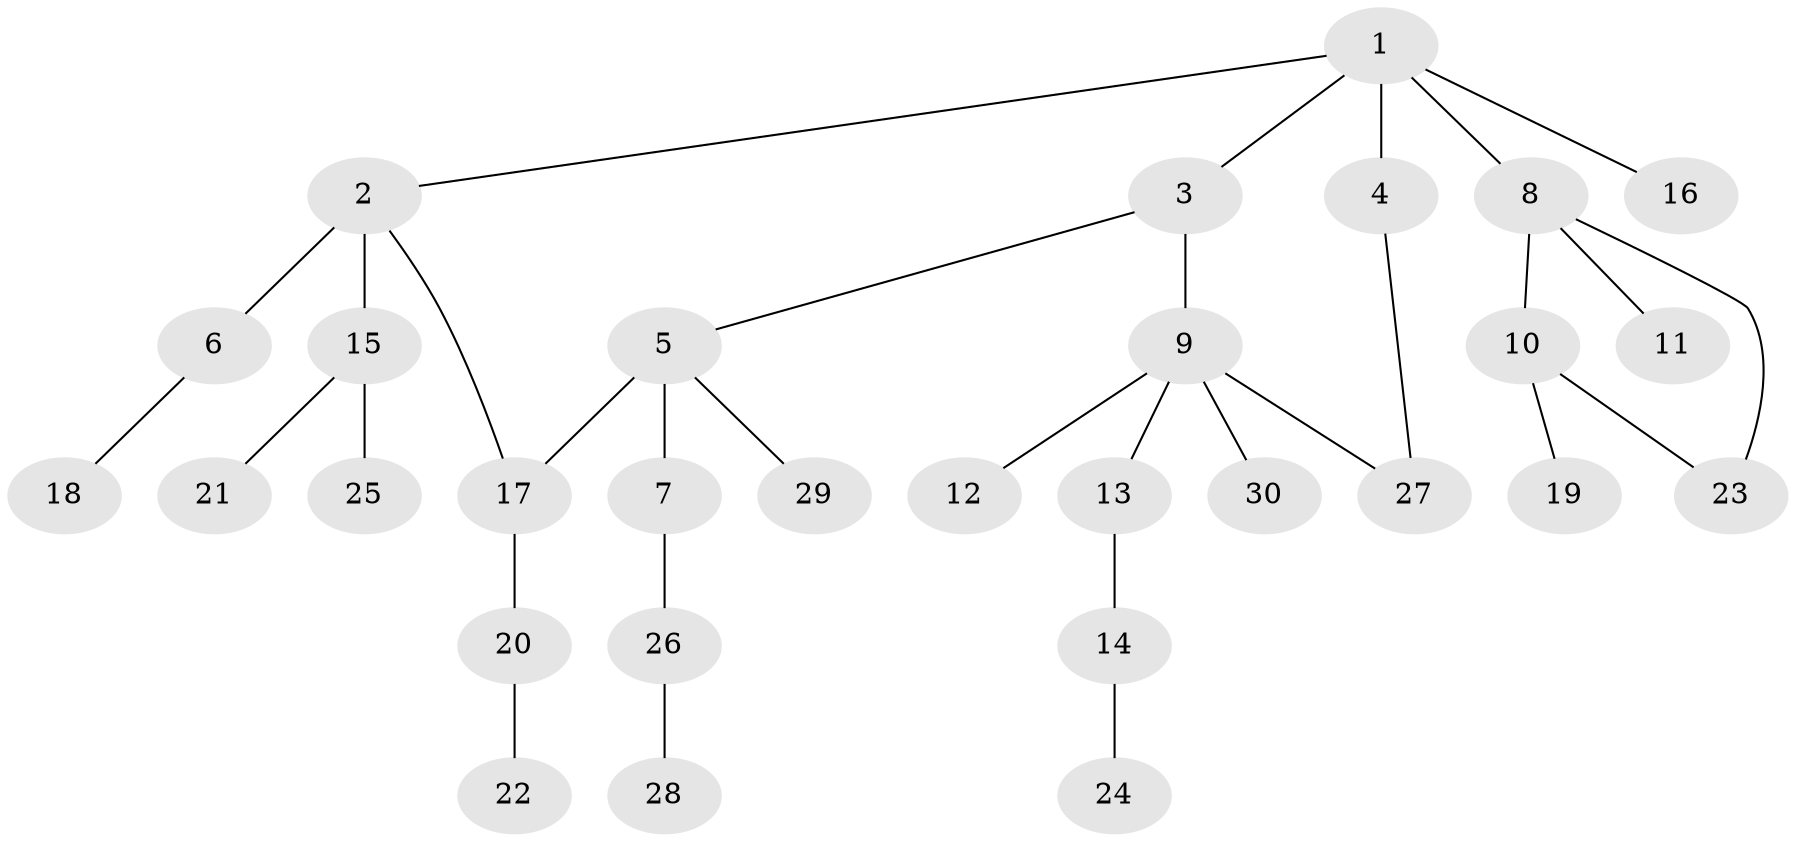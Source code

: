 // original degree distribution, {6: 0.034482758620689655, 4: 0.06896551724137931, 2: 0.27586206896551724, 3: 0.13793103448275862, 5: 0.034482758620689655, 1: 0.4482758620689655}
// Generated by graph-tools (version 1.1) at 2025/34/03/09/25 02:34:25]
// undirected, 30 vertices, 32 edges
graph export_dot {
graph [start="1"]
  node [color=gray90,style=filled];
  1;
  2;
  3;
  4;
  5;
  6;
  7;
  8;
  9;
  10;
  11;
  12;
  13;
  14;
  15;
  16;
  17;
  18;
  19;
  20;
  21;
  22;
  23;
  24;
  25;
  26;
  27;
  28;
  29;
  30;
  1 -- 2 [weight=1.0];
  1 -- 3 [weight=1.0];
  1 -- 4 [weight=1.0];
  1 -- 8 [weight=1.0];
  1 -- 16 [weight=1.0];
  2 -- 6 [weight=2.0];
  2 -- 15 [weight=1.0];
  2 -- 17 [weight=1.0];
  3 -- 5 [weight=1.0];
  3 -- 9 [weight=1.0];
  4 -- 27 [weight=1.0];
  5 -- 7 [weight=3.0];
  5 -- 17 [weight=1.0];
  5 -- 29 [weight=1.0];
  6 -- 18 [weight=1.0];
  7 -- 26 [weight=1.0];
  8 -- 10 [weight=1.0];
  8 -- 11 [weight=1.0];
  8 -- 23 [weight=1.0];
  9 -- 12 [weight=1.0];
  9 -- 13 [weight=1.0];
  9 -- 27 [weight=1.0];
  9 -- 30 [weight=1.0];
  10 -- 19 [weight=1.0];
  10 -- 23 [weight=1.0];
  13 -- 14 [weight=1.0];
  14 -- 24 [weight=2.0];
  15 -- 21 [weight=1.0];
  15 -- 25 [weight=1.0];
  17 -- 20 [weight=1.0];
  20 -- 22 [weight=1.0];
  26 -- 28 [weight=1.0];
}
